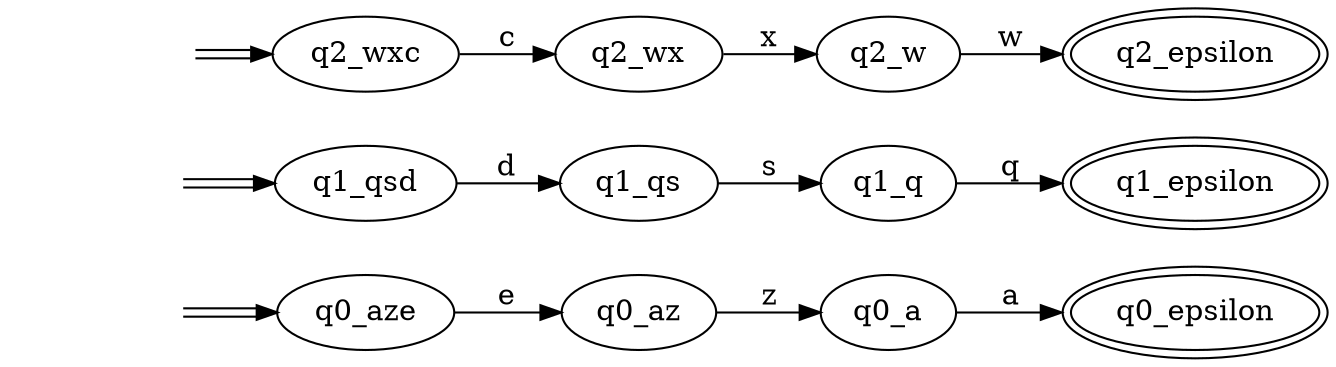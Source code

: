 digraph Automaton { 
  rankdir = LR
  0 [label="q0_epsilon",peripheries=2];  1 [label="q0_a"];  2 [label="q0_az"];  3 [label="q0_aze"];  4 [label="q1_epsilon",peripheries=2];  5 [label="q1_q"];  6 [label="q1_qs"];  7 [label="q1_qsd"];  8 [label="q2_epsilon",peripheries=2];  9 [label="q2_w"];  10 [label="q2_wx"];  11 [label="q2_wxc"];  start7 [style=invis]
  start7 -> 7[color="black:white:black"]
  start11 [style=invis]
  start11 -> 11[color="black:white:black"]
  start3 [style=invis]
  start3 -> 3[color="black:white:black"]
  1 -> 0 [label = "a" ]
  2 -> 1 [label = "z" ]
  3 -> 2 [label = "e" ]
  5 -> 4 [label = "q" ]
  6 -> 5 [label = "s" ]
  7 -> 6 [label = "d" ]
  9 -> 8 [label = "w" ]
  10 -> 9 [label = "x" ]
  11 -> 10 [label = "c" ]
}

